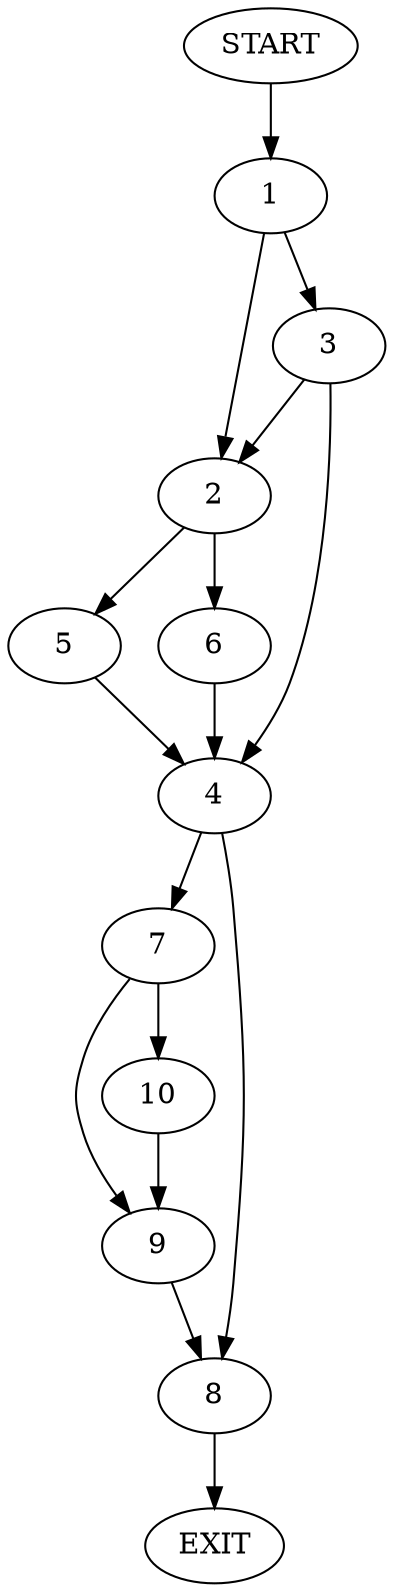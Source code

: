 digraph {
0 [label="START"]
11 [label="EXIT"]
0 -> 1
1 -> 2
1 -> 3
3 -> 2
3 -> 4
2 -> 5
2 -> 6
4 -> 7
4 -> 8
6 -> 4
5 -> 4
8 -> 11
7 -> 9
7 -> 10
10 -> 9
9 -> 8
}
